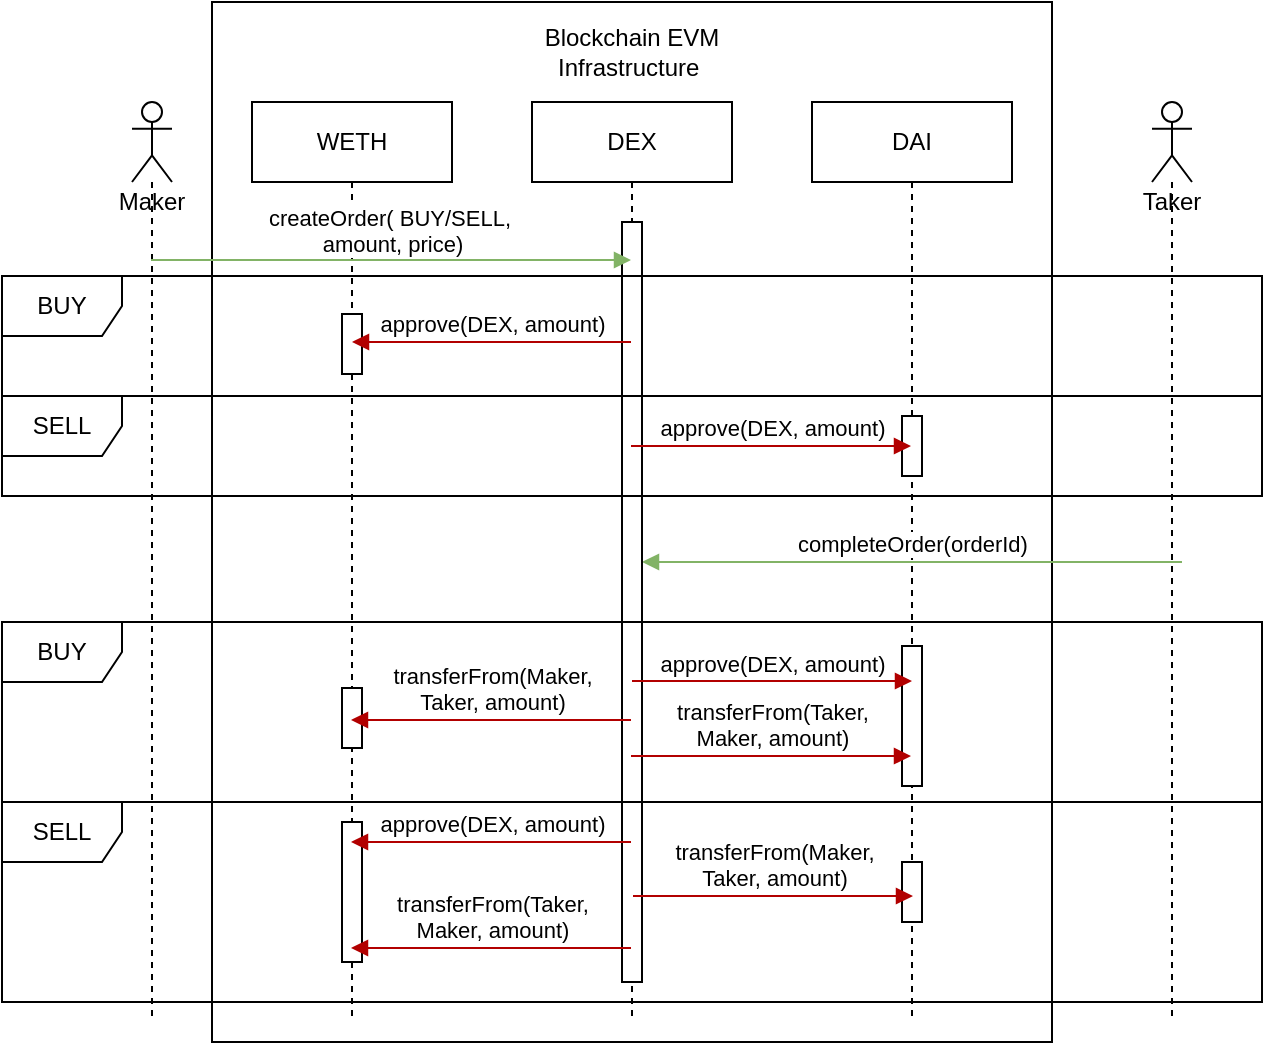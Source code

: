 <mxfile version="17.4.2" type="github">
  <diagram id="BHrAFSdVLvNSrYM-HpFk" name="Page-1">
    <mxGraphModel dx="1113" dy="660" grid="1" gridSize="10" guides="1" tooltips="1" connect="1" arrows="1" fold="1" page="1" pageScale="1" pageWidth="827" pageHeight="1169" math="0" shadow="0">
      <root>
        <mxCell id="0" />
        <mxCell id="1" parent="0" />
        <mxCell id="mYsw82pSy2jOj6QAWWYs-1" value="" style="rounded=0;whiteSpace=wrap;html=1;" vertex="1" parent="1">
          <mxGeometry x="160" y="30" width="420" height="520" as="geometry" />
        </mxCell>
        <mxCell id="mYsw82pSy2jOj6QAWWYs-2" value="DAI" style="shape=umlLifeline;perimeter=lifelinePerimeter;whiteSpace=wrap;html=1;container=1;collapsible=0;recursiveResize=0;outlineConnect=0;" vertex="1" parent="1">
          <mxGeometry x="460" y="80" width="100" height="460" as="geometry" />
        </mxCell>
        <mxCell id="mYsw82pSy2jOj6QAWWYs-3" value="" style="html=1;points=[];perimeter=orthogonalPerimeter;" vertex="1" parent="mYsw82pSy2jOj6QAWWYs-2">
          <mxGeometry x="45" y="157" width="10" height="30" as="geometry" />
        </mxCell>
        <mxCell id="mYsw82pSy2jOj6QAWWYs-4" value="" style="html=1;points=[];perimeter=orthogonalPerimeter;" vertex="1" parent="1">
          <mxGeometry x="505" y="460" width="10" height="30" as="geometry" />
        </mxCell>
        <mxCell id="mYsw82pSy2jOj6QAWWYs-5" value="DEX" style="shape=umlLifeline;perimeter=lifelinePerimeter;whiteSpace=wrap;html=1;container=1;collapsible=0;recursiveResize=0;outlineConnect=0;" vertex="1" parent="1">
          <mxGeometry x="320" y="80" width="100" height="460" as="geometry" />
        </mxCell>
        <mxCell id="mYsw82pSy2jOj6QAWWYs-24" value="completeOrder(orderId)" style="html=1;verticalAlign=bottom;endArrow=block;rounded=0;fillColor=#d5e8d4;strokeColor=#82b366;" edge="1" parent="mYsw82pSy2jOj6QAWWYs-5">
          <mxGeometry width="80" relative="1" as="geometry">
            <mxPoint x="325" y="230" as="sourcePoint" />
            <mxPoint x="55" y="230" as="targetPoint" />
            <Array as="points">
              <mxPoint x="296.5" y="230" />
            </Array>
            <mxPoint as="offset" />
          </mxGeometry>
        </mxCell>
        <mxCell id="mYsw82pSy2jOj6QAWWYs-6" value="" style="html=1;points=[];perimeter=orthogonalPerimeter;" vertex="1" parent="1">
          <mxGeometry x="365" y="140" width="10" height="380" as="geometry" />
        </mxCell>
        <mxCell id="mYsw82pSy2jOj6QAWWYs-7" value="SELL" style="shape=umlFrame;whiteSpace=wrap;html=1;" vertex="1" parent="1">
          <mxGeometry x="55" y="227" width="630" height="50" as="geometry" />
        </mxCell>
        <mxCell id="mYsw82pSy2jOj6QAWWYs-8" value="BUY" style="shape=umlFrame;whiteSpace=wrap;html=1;" vertex="1" parent="1">
          <mxGeometry x="55" y="167" width="630" height="60" as="geometry" />
        </mxCell>
        <mxCell id="mYsw82pSy2jOj6QAWWYs-9" value="Taker" style="shape=umlLifeline;participant=umlActor;perimeter=lifelinePerimeter;whiteSpace=wrap;html=1;container=1;collapsible=0;recursiveResize=0;verticalAlign=top;spacingTop=36;outlineConnect=0;size=40;" vertex="1" parent="1">
          <mxGeometry x="630" y="80" width="20" height="460" as="geometry" />
        </mxCell>
        <mxCell id="mYsw82pSy2jOj6QAWWYs-10" value="Maker" style="shape=umlLifeline;participant=umlActor;perimeter=lifelinePerimeter;whiteSpace=wrap;html=1;container=1;collapsible=0;recursiveResize=0;verticalAlign=top;spacingTop=36;outlineConnect=0;" vertex="1" parent="1">
          <mxGeometry x="120" y="80" width="20" height="460" as="geometry" />
        </mxCell>
        <mxCell id="mYsw82pSy2jOj6QAWWYs-11" value="WETH" style="shape=umlLifeline;perimeter=lifelinePerimeter;whiteSpace=wrap;html=1;container=1;collapsible=0;recursiveResize=0;outlineConnect=0;" vertex="1" parent="1">
          <mxGeometry x="180" y="80" width="100" height="460" as="geometry" />
        </mxCell>
        <mxCell id="mYsw82pSy2jOj6QAWWYs-12" value="" style="html=1;points=[];perimeter=orthogonalPerimeter;" vertex="1" parent="mYsw82pSy2jOj6QAWWYs-11">
          <mxGeometry x="45" y="106" width="10" height="30" as="geometry" />
        </mxCell>
        <mxCell id="mYsw82pSy2jOj6QAWWYs-13" value="" style="html=1;points=[];perimeter=orthogonalPerimeter;" vertex="1" parent="mYsw82pSy2jOj6QAWWYs-11">
          <mxGeometry x="45" y="293" width="10" height="30" as="geometry" />
        </mxCell>
        <mxCell id="mYsw82pSy2jOj6QAWWYs-14" value="" style="html=1;points=[];perimeter=orthogonalPerimeter;" vertex="1" parent="mYsw82pSy2jOj6QAWWYs-11">
          <mxGeometry x="45" y="360" width="10" height="70" as="geometry" />
        </mxCell>
        <mxCell id="mYsw82pSy2jOj6QAWWYs-15" value="createOrder(&amp;nbsp;BUY/SELL,&amp;nbsp;&lt;br&gt;amount, price)" style="html=1;verticalAlign=bottom;endArrow=block;rounded=0;fillColor=#d5e8d4;strokeColor=#82b366;startArrow=none;" edge="1" parent="1" source="mYsw82pSy2jOj6QAWWYs-6">
          <mxGeometry x="0.362" y="-1" width="80" relative="1" as="geometry">
            <mxPoint x="129.5" y="159" as="sourcePoint" />
            <mxPoint x="369.5" y="159" as="targetPoint" />
            <Array as="points">
              <mxPoint x="180" y="159" />
            </Array>
            <mxPoint as="offset" />
          </mxGeometry>
        </mxCell>
        <mxCell id="mYsw82pSy2jOj6QAWWYs-17" value="approve(DEX, amount)" style="html=1;verticalAlign=bottom;endArrow=block;rounded=0;fillColor=#e51400;strokeColor=#B20000;" edge="1" parent="1" source="mYsw82pSy2jOj6QAWWYs-5" target="mYsw82pSy2jOj6QAWWYs-11">
          <mxGeometry width="80" relative="1" as="geometry">
            <mxPoint x="370" y="240" as="sourcePoint" />
            <mxPoint x="450" y="240" as="targetPoint" />
            <Array as="points">
              <mxPoint x="340" y="200" />
              <mxPoint x="320" y="200" />
            </Array>
          </mxGeometry>
        </mxCell>
        <mxCell id="mYsw82pSy2jOj6QAWWYs-18" value="approve(DEX, amount)" style="html=1;verticalAlign=bottom;endArrow=block;rounded=0;fillColor=#e51400;strokeColor=#B20000;" edge="1" parent="1">
          <mxGeometry width="80" relative="1" as="geometry">
            <mxPoint x="369.5" y="252" as="sourcePoint" />
            <mxPoint x="509.5" y="252" as="targetPoint" />
          </mxGeometry>
        </mxCell>
        <mxCell id="mYsw82pSy2jOj6QAWWYs-19" value="BUY" style="shape=umlFrame;whiteSpace=wrap;html=1;" vertex="1" parent="1">
          <mxGeometry x="55" y="340" width="630" height="90" as="geometry" />
        </mxCell>
        <mxCell id="mYsw82pSy2jOj6QAWWYs-20" value="SELL" style="shape=umlFrame;whiteSpace=wrap;html=1;" vertex="1" parent="1">
          <mxGeometry x="55" y="430" width="630" height="100" as="geometry" />
        </mxCell>
        <mxCell id="mYsw82pSy2jOj6QAWWYs-22" value="Blockchain EVM Infrastructure&amp;nbsp;" style="text;html=1;strokeColor=none;fillColor=none;align=center;verticalAlign=middle;whiteSpace=wrap;rounded=0;" vertex="1" parent="1">
          <mxGeometry x="305" y="40" width="130" height="30" as="geometry" />
        </mxCell>
        <mxCell id="mYsw82pSy2jOj6QAWWYs-23" value="approve(DEX, amount)" style="html=1;verticalAlign=bottom;endArrow=block;rounded=0;fillColor=#e51400;strokeColor=#B20000;" edge="1" parent="1">
          <mxGeometry width="80" relative="1" as="geometry">
            <mxPoint x="369.5" y="450" as="sourcePoint" />
            <mxPoint x="229.5" y="450" as="targetPoint" />
            <Array as="points">
              <mxPoint x="370" y="450" />
              <mxPoint x="310" y="450" />
              <mxPoint x="280" y="450" />
            </Array>
          </mxGeometry>
        </mxCell>
        <mxCell id="mYsw82pSy2jOj6QAWWYs-25" value="transferFrom(Maker, &lt;br&gt;Taker, amount)" style="html=1;verticalAlign=bottom;endArrow=block;rounded=0;fillColor=#e51400;strokeColor=#B20000;" edge="1" parent="1">
          <mxGeometry width="80" relative="1" as="geometry">
            <mxPoint x="369.5" y="389" as="sourcePoint" />
            <mxPoint x="229.5" y="389" as="targetPoint" />
          </mxGeometry>
        </mxCell>
        <mxCell id="mYsw82pSy2jOj6QAWWYs-28" value="transferFrom(Taker, &lt;br&gt;Maker, amount)" style="html=1;verticalAlign=bottom;endArrow=block;rounded=0;fillColor=#e51400;strokeColor=#B20000;" edge="1" parent="1">
          <mxGeometry width="80" relative="1" as="geometry">
            <mxPoint x="369.5" y="503" as="sourcePoint" />
            <mxPoint x="229.5" y="503" as="targetPoint" />
          </mxGeometry>
        </mxCell>
        <mxCell id="mYsw82pSy2jOj6QAWWYs-29" value="transferFrom(Maker, &lt;br&gt;Taker, amount)" style="html=1;verticalAlign=bottom;endArrow=block;rounded=0;fillColor=#e51400;strokeColor=#B20000;" edge="1" parent="1">
          <mxGeometry width="80" relative="1" as="geometry">
            <mxPoint x="370.5" y="477" as="sourcePoint" />
            <mxPoint x="510.5" y="477" as="targetPoint" />
          </mxGeometry>
        </mxCell>
        <mxCell id="mYsw82pSy2jOj6QAWWYs-30" value="" style="html=1;verticalAlign=bottom;endArrow=none;rounded=0;fillColor=#d5e8d4;strokeColor=#82b366;" edge="1" parent="1" target="mYsw82pSy2jOj6QAWWYs-6">
          <mxGeometry width="80" relative="1" as="geometry">
            <mxPoint x="129.5" y="159" as="sourcePoint" />
            <mxPoint x="369.5" y="159" as="targetPoint" />
            <Array as="points" />
            <mxPoint as="offset" />
          </mxGeometry>
        </mxCell>
        <mxCell id="mYsw82pSy2jOj6QAWWYs-31" value="" style="html=1;points=[];perimeter=orthogonalPerimeter;" vertex="1" parent="1">
          <mxGeometry x="505" y="352" width="10" height="70" as="geometry" />
        </mxCell>
        <mxCell id="mYsw82pSy2jOj6QAWWYs-32" value="approve(DEX, amount)" style="html=1;verticalAlign=bottom;endArrow=block;rounded=0;fillColor=#e51400;strokeColor=#B20000;" edge="1" parent="1">
          <mxGeometry width="80" relative="1" as="geometry">
            <mxPoint x="370" y="369.5" as="sourcePoint" />
            <mxPoint x="510" y="369.5" as="targetPoint" />
          </mxGeometry>
        </mxCell>
        <mxCell id="mYsw82pSy2jOj6QAWWYs-33" value="transferFrom(Taker, &lt;br&gt;Maker, amount)" style="html=1;verticalAlign=bottom;endArrow=block;rounded=0;fillColor=#e51400;strokeColor=#B20000;" edge="1" parent="1">
          <mxGeometry width="80" relative="1" as="geometry">
            <mxPoint x="369.5" y="407" as="sourcePoint" />
            <mxPoint x="509.5" y="407" as="targetPoint" />
          </mxGeometry>
        </mxCell>
      </root>
    </mxGraphModel>
  </diagram>
</mxfile>
